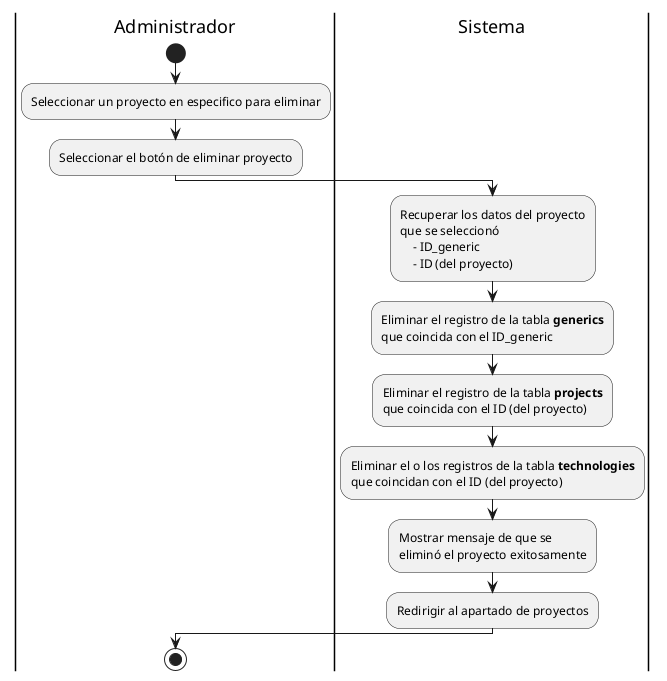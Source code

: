 @startuml 

|Administrador|
start
:Seleccionar un proyecto en especifico para eliminar;
:Seleccionar el botón de eliminar proyecto;

|Sistema|
:Recuperar los datos del proyecto 
que se seleccionó
    - ID_generic
    - ID (del proyecto);
:Eliminar el registro de la tabla **generics** 
que coincida con el ID_generic;
:Eliminar el registro de la tabla **projects** 
que coincida con el ID (del proyecto);
:Eliminar el o los registros de la tabla **technologies**
que coincidan con el ID (del proyecto);
:Mostrar mensaje de que se 
eliminó el proyecto exitosamente;
:Redirigir al apartado de proyectos;

|Administrador|
stop

@enduml 